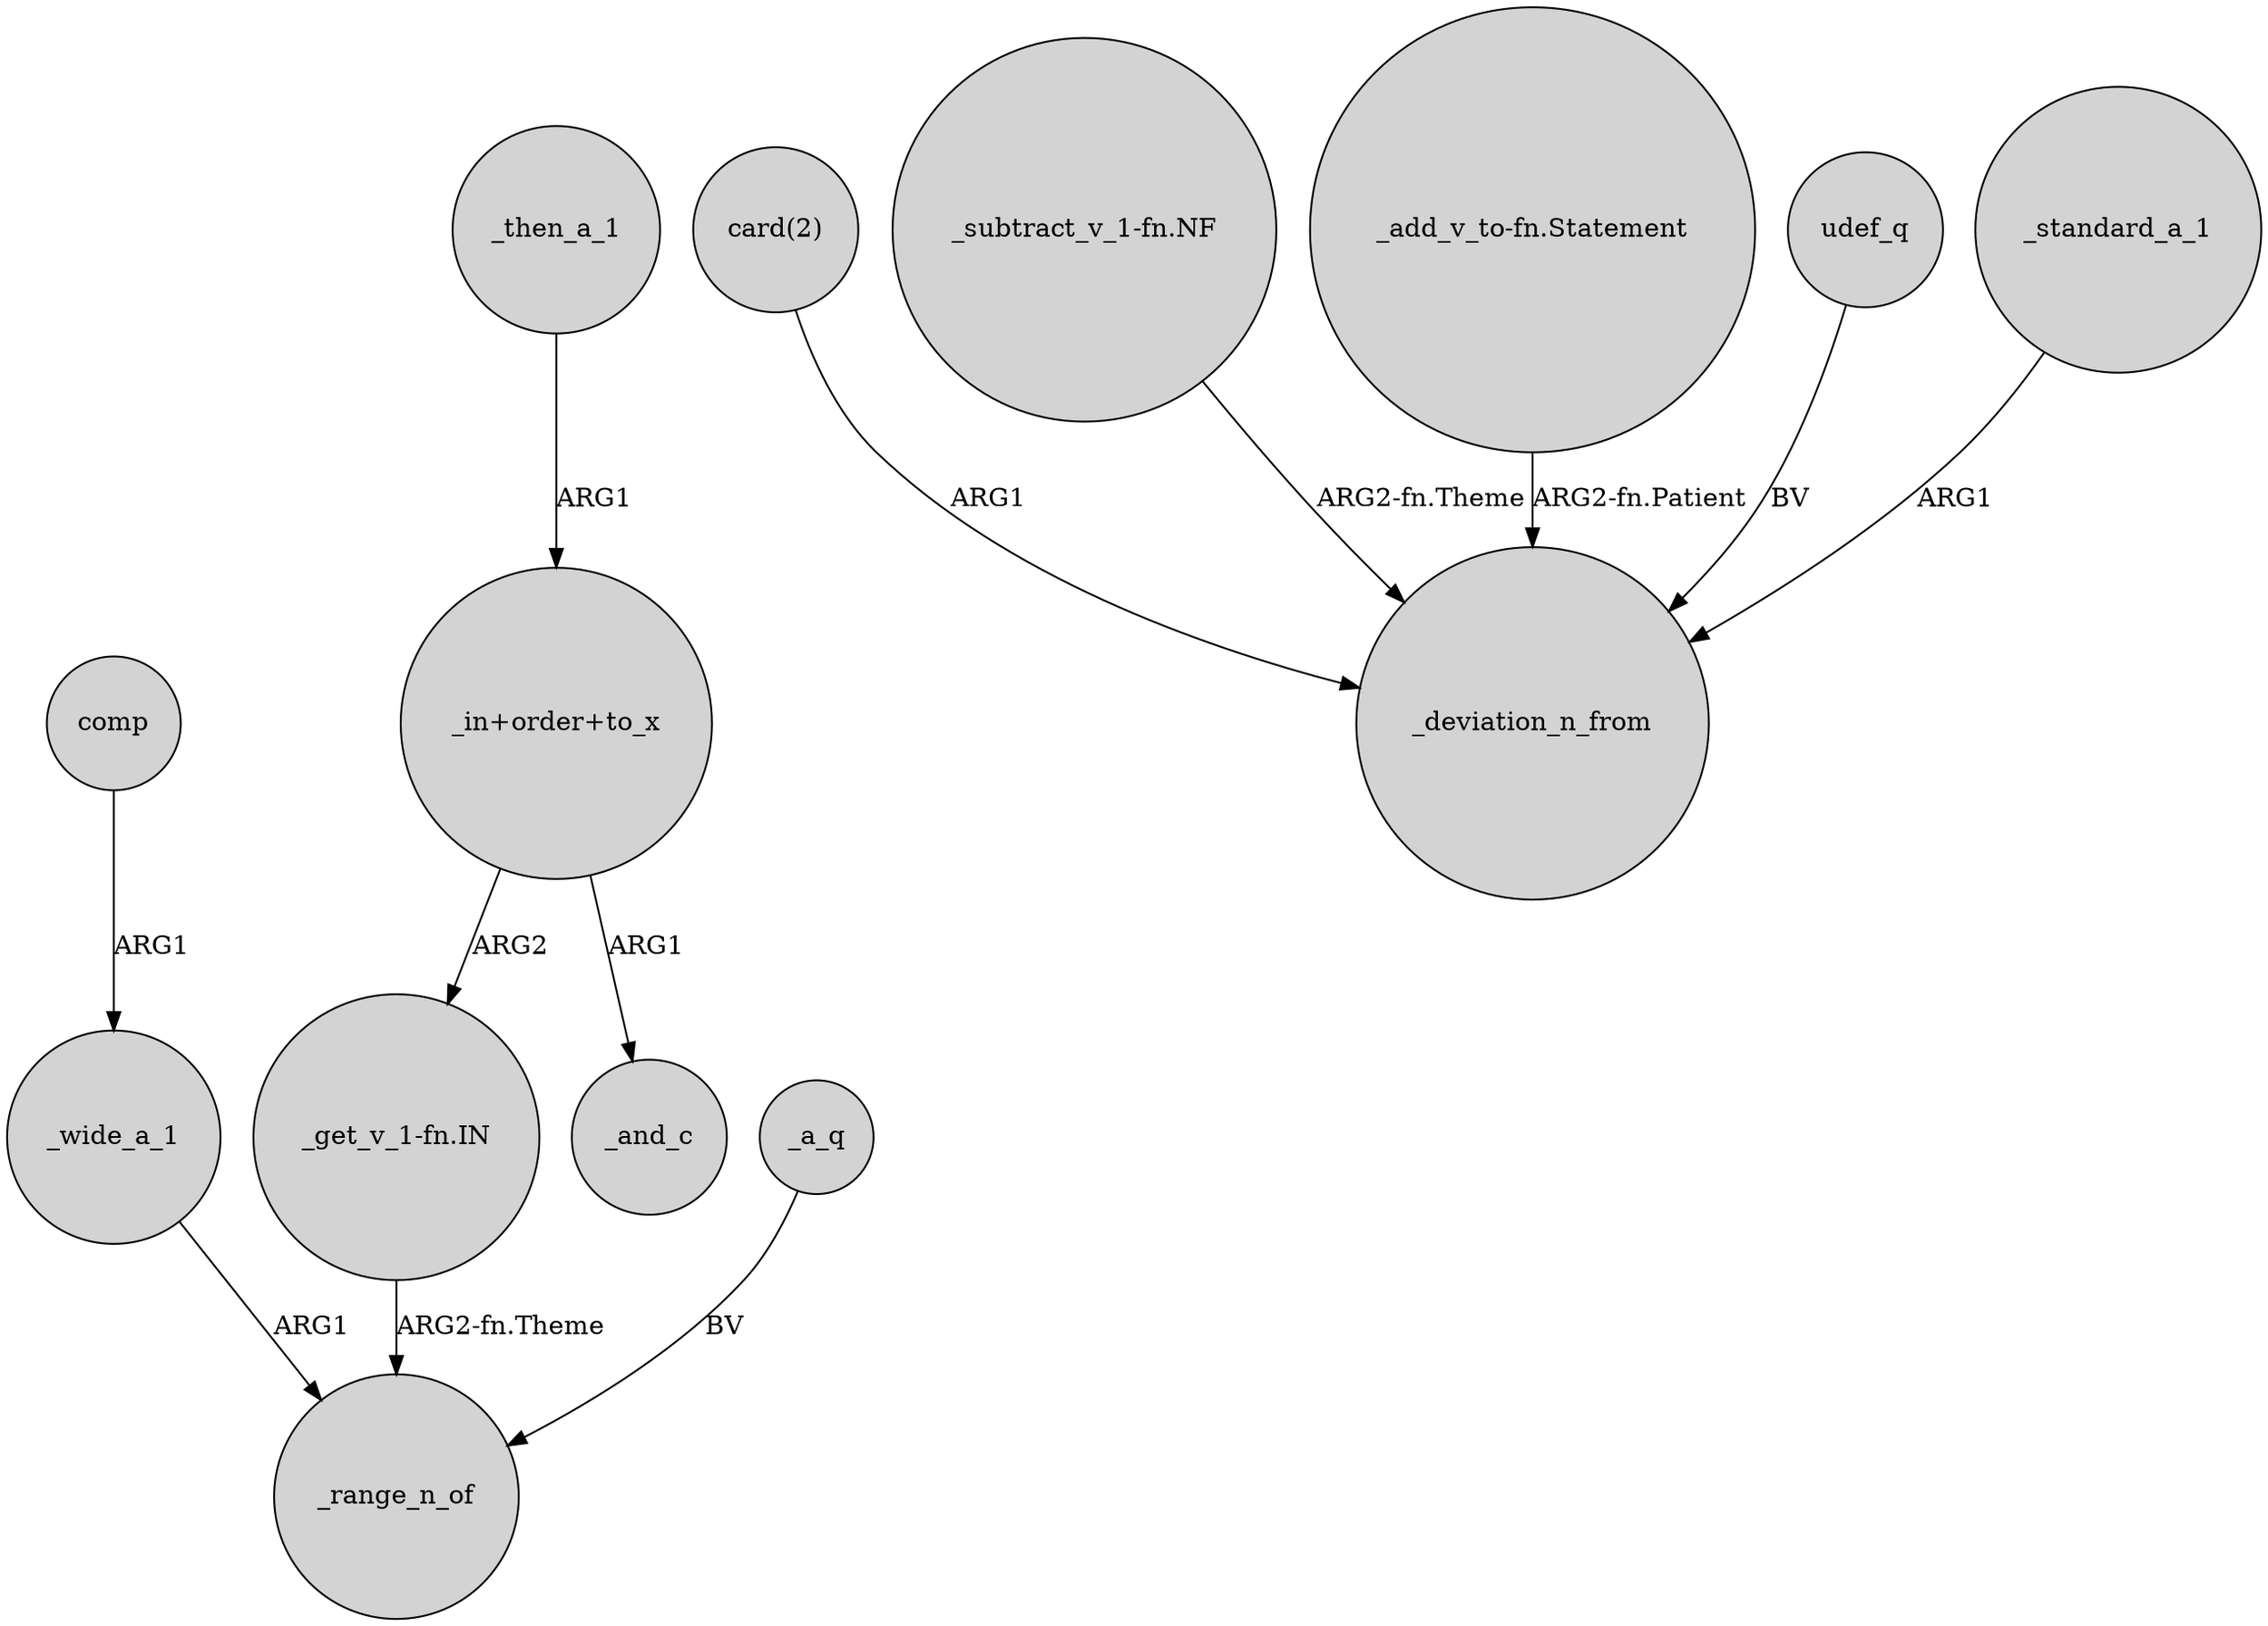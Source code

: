 digraph {
	node [shape=circle style=filled]
	comp -> _wide_a_1 [label=ARG1]
	_then_a_1 -> "_in+order+to_x" [label=ARG1]
	"card(2)" -> _deviation_n_from [label=ARG1]
	"_in+order+to_x" -> "_get_v_1-fn.IN" [label=ARG2]
	"_subtract_v_1-fn.NF" -> _deviation_n_from [label="ARG2-fn.Theme"]
	"_add_v_to-fn.Statement" -> _deviation_n_from [label="ARG2-fn.Patient"]
	"_get_v_1-fn.IN" -> _range_n_of [label="ARG2-fn.Theme"]
	udef_q -> _deviation_n_from [label=BV]
	"_in+order+to_x" -> _and_c [label=ARG1]
	_wide_a_1 -> _range_n_of [label=ARG1]
	_a_q -> _range_n_of [label=BV]
	_standard_a_1 -> _deviation_n_from [label=ARG1]
}

